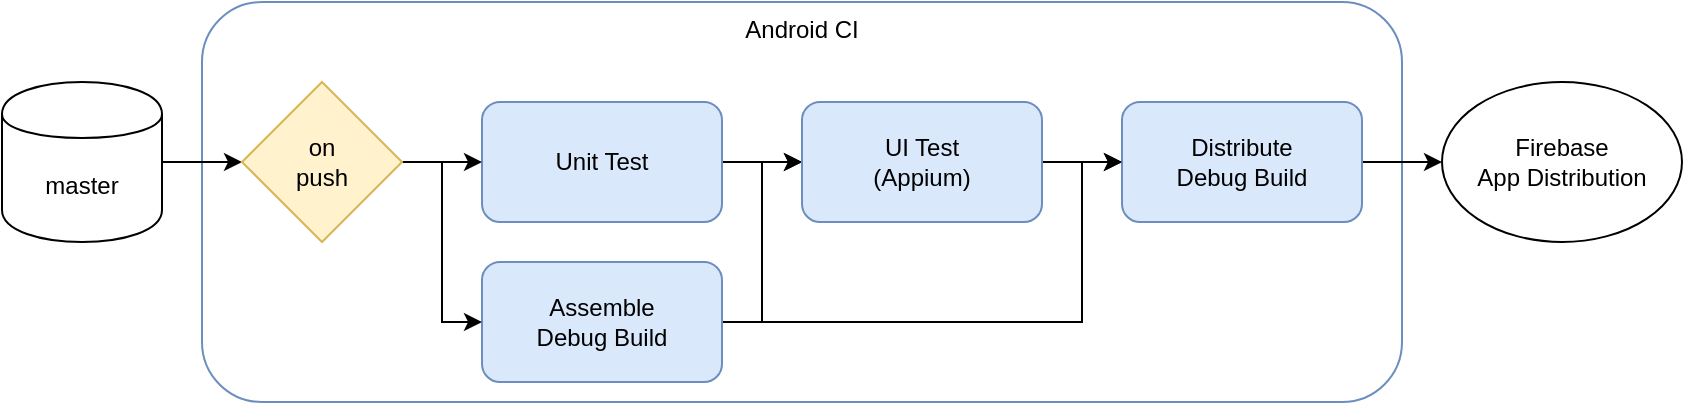 <mxfile version="12.3.2" type="device" pages="1"><diagram id="Nlc1-MKyGgmXeyH5h6kF" name="Page-1"><mxGraphModel dx="1106" dy="813" grid="1" gridSize="10" guides="1" tooltips="1" connect="1" arrows="1" fold="1" page="1" pageScale="1" pageWidth="1169" pageHeight="827" math="0" shadow="0"><root><mxCell id="0"/><mxCell id="1" parent="0"/><mxCell id="KxMRaesnT55XffyTZRvV-18" value="Android CI" style="rounded=1;whiteSpace=wrap;html=1;strokeWidth=1;verticalAlign=top;align=center;fillColor=none;strokeColor=#6c8ebf;" parent="1" vertex="1"><mxGeometry x="140" y="40" width="600" height="200" as="geometry"/></mxCell><mxCell id="WUL1SBiMeSwA-B75FhiV-2" style="edgeStyle=orthogonalEdgeStyle;rounded=0;orthogonalLoop=1;jettySize=auto;html=1;entryX=0;entryY=0.5;entryDx=0;entryDy=0;" edge="1" parent="1" source="KxMRaesnT55XffyTZRvV-1" target="WUL1SBiMeSwA-B75FhiV-1"><mxGeometry relative="1" as="geometry"/></mxCell><mxCell id="KxMRaesnT55XffyTZRvV-1" value="Unit Test" style="rounded=1;whiteSpace=wrap;html=1;strokeWidth=1;fillColor=#dae8fc;strokeColor=#6c8ebf;" parent="1" vertex="1"><mxGeometry x="280" y="90" width="120" height="60" as="geometry"/></mxCell><mxCell id="KxMRaesnT55XffyTZRvV-14" style="edgeStyle=orthogonalEdgeStyle;rounded=0;orthogonalLoop=1;jettySize=auto;html=1;entryX=0;entryY=0.5;entryDx=0;entryDy=0;strokeWidth=1;" parent="1" source="KxMRaesnT55XffyTZRvV-2" target="KxMRaesnT55XffyTZRvV-13" edge="1"><mxGeometry relative="1" as="geometry"/></mxCell><mxCell id="KxMRaesnT55XffyTZRvV-2" value="master" style="shape=cylinder;whiteSpace=wrap;html=1;boundedLbl=1;backgroundOutline=1;strokeWidth=1;" parent="1" vertex="1"><mxGeometry x="40" y="80" width="80" height="80" as="geometry"/></mxCell><mxCell id="WUL1SBiMeSwA-B75FhiV-5" style="edgeStyle=orthogonalEdgeStyle;rounded=0;orthogonalLoop=1;jettySize=auto;html=1;entryX=0;entryY=0.5;entryDx=0;entryDy=0;" edge="1" parent="1" source="KxMRaesnT55XffyTZRvV-4" target="WUL1SBiMeSwA-B75FhiV-1"><mxGeometry relative="1" as="geometry"/></mxCell><mxCell id="WUL1SBiMeSwA-B75FhiV-7" style="edgeStyle=orthogonalEdgeStyle;rounded=0;orthogonalLoop=1;jettySize=auto;html=1;entryX=0;entryY=0.5;entryDx=0;entryDy=0;" edge="1" parent="1" source="KxMRaesnT55XffyTZRvV-4" target="KxMRaesnT55XffyTZRvV-5"><mxGeometry relative="1" as="geometry"><Array as="points"><mxPoint x="580" y="200"/><mxPoint x="580" y="120"/></Array></mxGeometry></mxCell><mxCell id="KxMRaesnT55XffyTZRvV-4" value="Assemble&lt;br&gt;Debug Build" style="rounded=1;whiteSpace=wrap;html=1;strokeWidth=1;fillColor=#dae8fc;strokeColor=#6c8ebf;" parent="1" vertex="1"><mxGeometry x="280" y="170" width="120" height="60" as="geometry"/></mxCell><mxCell id="KxMRaesnT55XffyTZRvV-17" style="edgeStyle=orthogonalEdgeStyle;rounded=0;orthogonalLoop=1;jettySize=auto;html=1;entryX=0;entryY=0.5;entryDx=0;entryDy=0;strokeWidth=1;" parent="1" source="KxMRaesnT55XffyTZRvV-5" target="KxMRaesnT55XffyTZRvV-16" edge="1"><mxGeometry relative="1" as="geometry"/></mxCell><mxCell id="KxMRaesnT55XffyTZRvV-5" value="Distribute&lt;br&gt;Debug Build" style="rounded=1;whiteSpace=wrap;html=1;strokeWidth=1;fillColor=#dae8fc;strokeColor=#6c8ebf;" parent="1" vertex="1"><mxGeometry x="600" y="90" width="120" height="60" as="geometry"/></mxCell><mxCell id="KxMRaesnT55XffyTZRvV-15" style="edgeStyle=orthogonalEdgeStyle;rounded=0;orthogonalLoop=1;jettySize=auto;html=1;entryX=0;entryY=0.5;entryDx=0;entryDy=0;strokeWidth=1;" parent="1" source="KxMRaesnT55XffyTZRvV-13" target="KxMRaesnT55XffyTZRvV-1" edge="1"><mxGeometry relative="1" as="geometry"/></mxCell><mxCell id="WUL1SBiMeSwA-B75FhiV-4" style="edgeStyle=orthogonalEdgeStyle;rounded=0;orthogonalLoop=1;jettySize=auto;html=1;entryX=0;entryY=0.5;entryDx=0;entryDy=0;" edge="1" parent="1" source="KxMRaesnT55XffyTZRvV-13" target="KxMRaesnT55XffyTZRvV-4"><mxGeometry relative="1" as="geometry"/></mxCell><mxCell id="KxMRaesnT55XffyTZRvV-13" value="on&lt;br&gt;push" style="rhombus;whiteSpace=wrap;html=1;strokeWidth=1;fillColor=#fff2cc;strokeColor=#d6b656;" parent="1" vertex="1"><mxGeometry x="160" y="80" width="80" height="80" as="geometry"/></mxCell><mxCell id="KxMRaesnT55XffyTZRvV-16" value="Firebase&lt;br&gt;App Distribution" style="ellipse;whiteSpace=wrap;html=1;strokeWidth=1;" parent="1" vertex="1"><mxGeometry x="760" y="80" width="120" height="80" as="geometry"/></mxCell><mxCell id="WUL1SBiMeSwA-B75FhiV-3" style="edgeStyle=orthogonalEdgeStyle;rounded=0;orthogonalLoop=1;jettySize=auto;html=1;entryX=0;entryY=0.5;entryDx=0;entryDy=0;" edge="1" parent="1" source="WUL1SBiMeSwA-B75FhiV-1" target="KxMRaesnT55XffyTZRvV-5"><mxGeometry relative="1" as="geometry"/></mxCell><mxCell id="WUL1SBiMeSwA-B75FhiV-1" value="UI Test&lt;br&gt;(Appium)" style="rounded=1;whiteSpace=wrap;html=1;strokeWidth=1;fillColor=#dae8fc;strokeColor=#6c8ebf;" vertex="1" parent="1"><mxGeometry x="440" y="90" width="120" height="60" as="geometry"/></mxCell></root></mxGraphModel></diagram></mxfile>